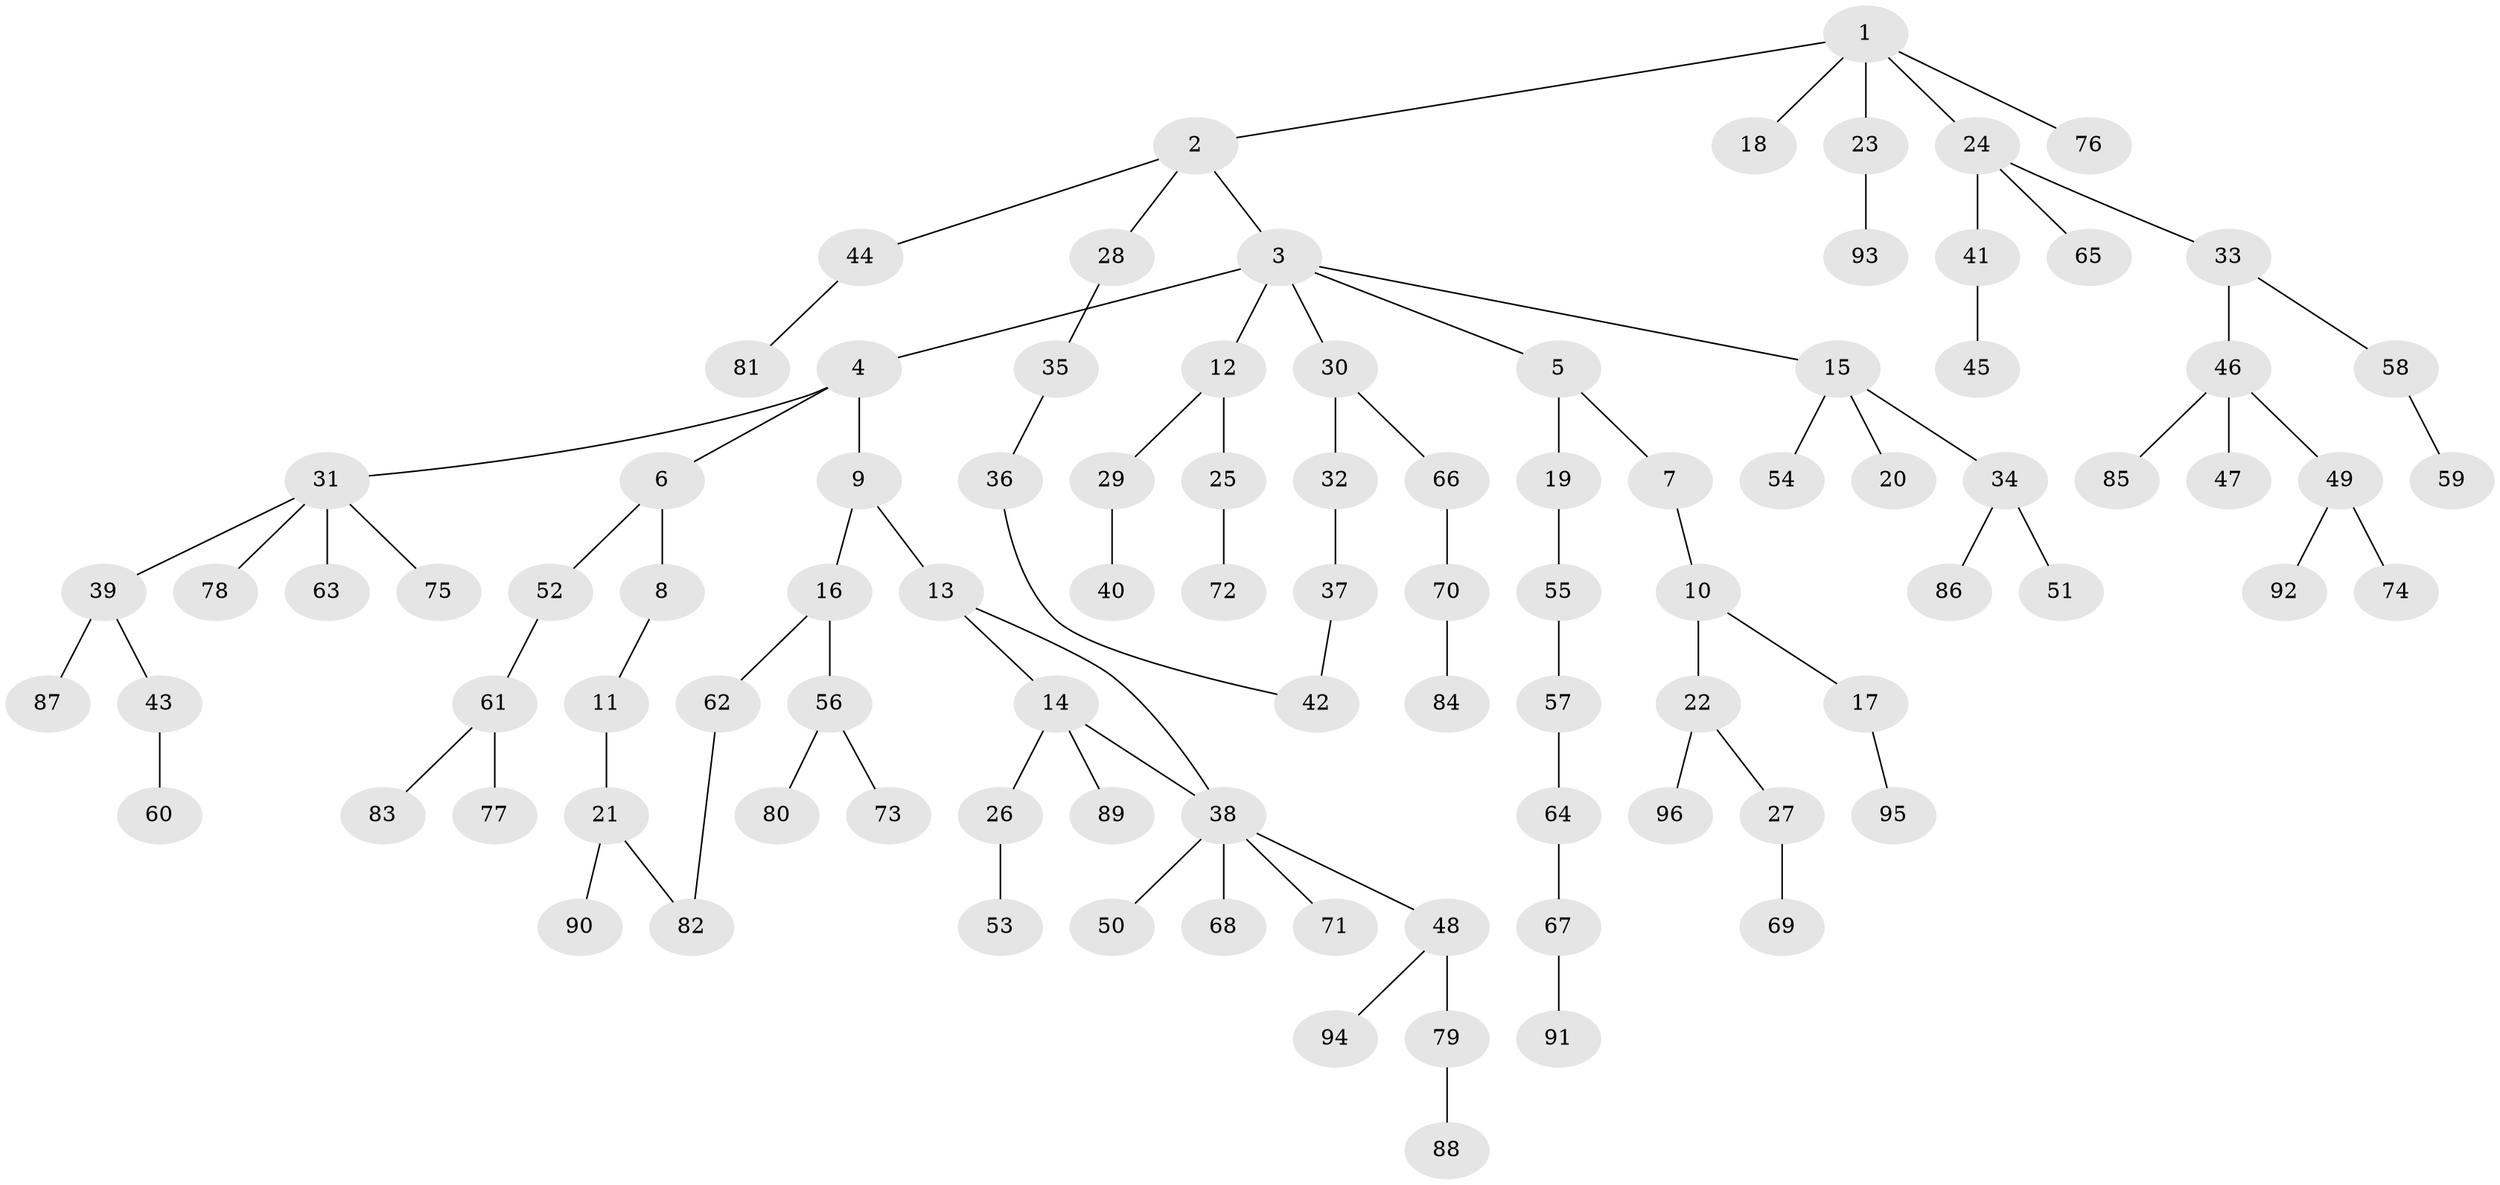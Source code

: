// Generated by graph-tools (version 1.1) at 2025/25/03/09/25 03:25:31]
// undirected, 96 vertices, 98 edges
graph export_dot {
graph [start="1"]
  node [color=gray90,style=filled];
  1;
  2;
  3;
  4;
  5;
  6;
  7;
  8;
  9;
  10;
  11;
  12;
  13;
  14;
  15;
  16;
  17;
  18;
  19;
  20;
  21;
  22;
  23;
  24;
  25;
  26;
  27;
  28;
  29;
  30;
  31;
  32;
  33;
  34;
  35;
  36;
  37;
  38;
  39;
  40;
  41;
  42;
  43;
  44;
  45;
  46;
  47;
  48;
  49;
  50;
  51;
  52;
  53;
  54;
  55;
  56;
  57;
  58;
  59;
  60;
  61;
  62;
  63;
  64;
  65;
  66;
  67;
  68;
  69;
  70;
  71;
  72;
  73;
  74;
  75;
  76;
  77;
  78;
  79;
  80;
  81;
  82;
  83;
  84;
  85;
  86;
  87;
  88;
  89;
  90;
  91;
  92;
  93;
  94;
  95;
  96;
  1 -- 2;
  1 -- 18;
  1 -- 23;
  1 -- 24;
  1 -- 76;
  2 -- 3;
  2 -- 28;
  2 -- 44;
  3 -- 4;
  3 -- 5;
  3 -- 12;
  3 -- 15;
  3 -- 30;
  4 -- 6;
  4 -- 9;
  4 -- 31;
  5 -- 7;
  5 -- 19;
  6 -- 8;
  6 -- 52;
  7 -- 10;
  8 -- 11;
  9 -- 13;
  9 -- 16;
  10 -- 17;
  10 -- 22;
  11 -- 21;
  12 -- 25;
  12 -- 29;
  13 -- 14;
  13 -- 38;
  14 -- 26;
  14 -- 38;
  14 -- 89;
  15 -- 20;
  15 -- 34;
  15 -- 54;
  16 -- 56;
  16 -- 62;
  17 -- 95;
  19 -- 55;
  21 -- 90;
  21 -- 82;
  22 -- 27;
  22 -- 96;
  23 -- 93;
  24 -- 33;
  24 -- 41;
  24 -- 65;
  25 -- 72;
  26 -- 53;
  27 -- 69;
  28 -- 35;
  29 -- 40;
  30 -- 32;
  30 -- 66;
  31 -- 39;
  31 -- 63;
  31 -- 75;
  31 -- 78;
  32 -- 37;
  33 -- 46;
  33 -- 58;
  34 -- 51;
  34 -- 86;
  35 -- 36;
  36 -- 42;
  37 -- 42;
  38 -- 48;
  38 -- 50;
  38 -- 68;
  38 -- 71;
  39 -- 43;
  39 -- 87;
  41 -- 45;
  43 -- 60;
  44 -- 81;
  46 -- 47;
  46 -- 49;
  46 -- 85;
  48 -- 79;
  48 -- 94;
  49 -- 74;
  49 -- 92;
  52 -- 61;
  55 -- 57;
  56 -- 73;
  56 -- 80;
  57 -- 64;
  58 -- 59;
  61 -- 77;
  61 -- 83;
  62 -- 82;
  64 -- 67;
  66 -- 70;
  67 -- 91;
  70 -- 84;
  79 -- 88;
}
